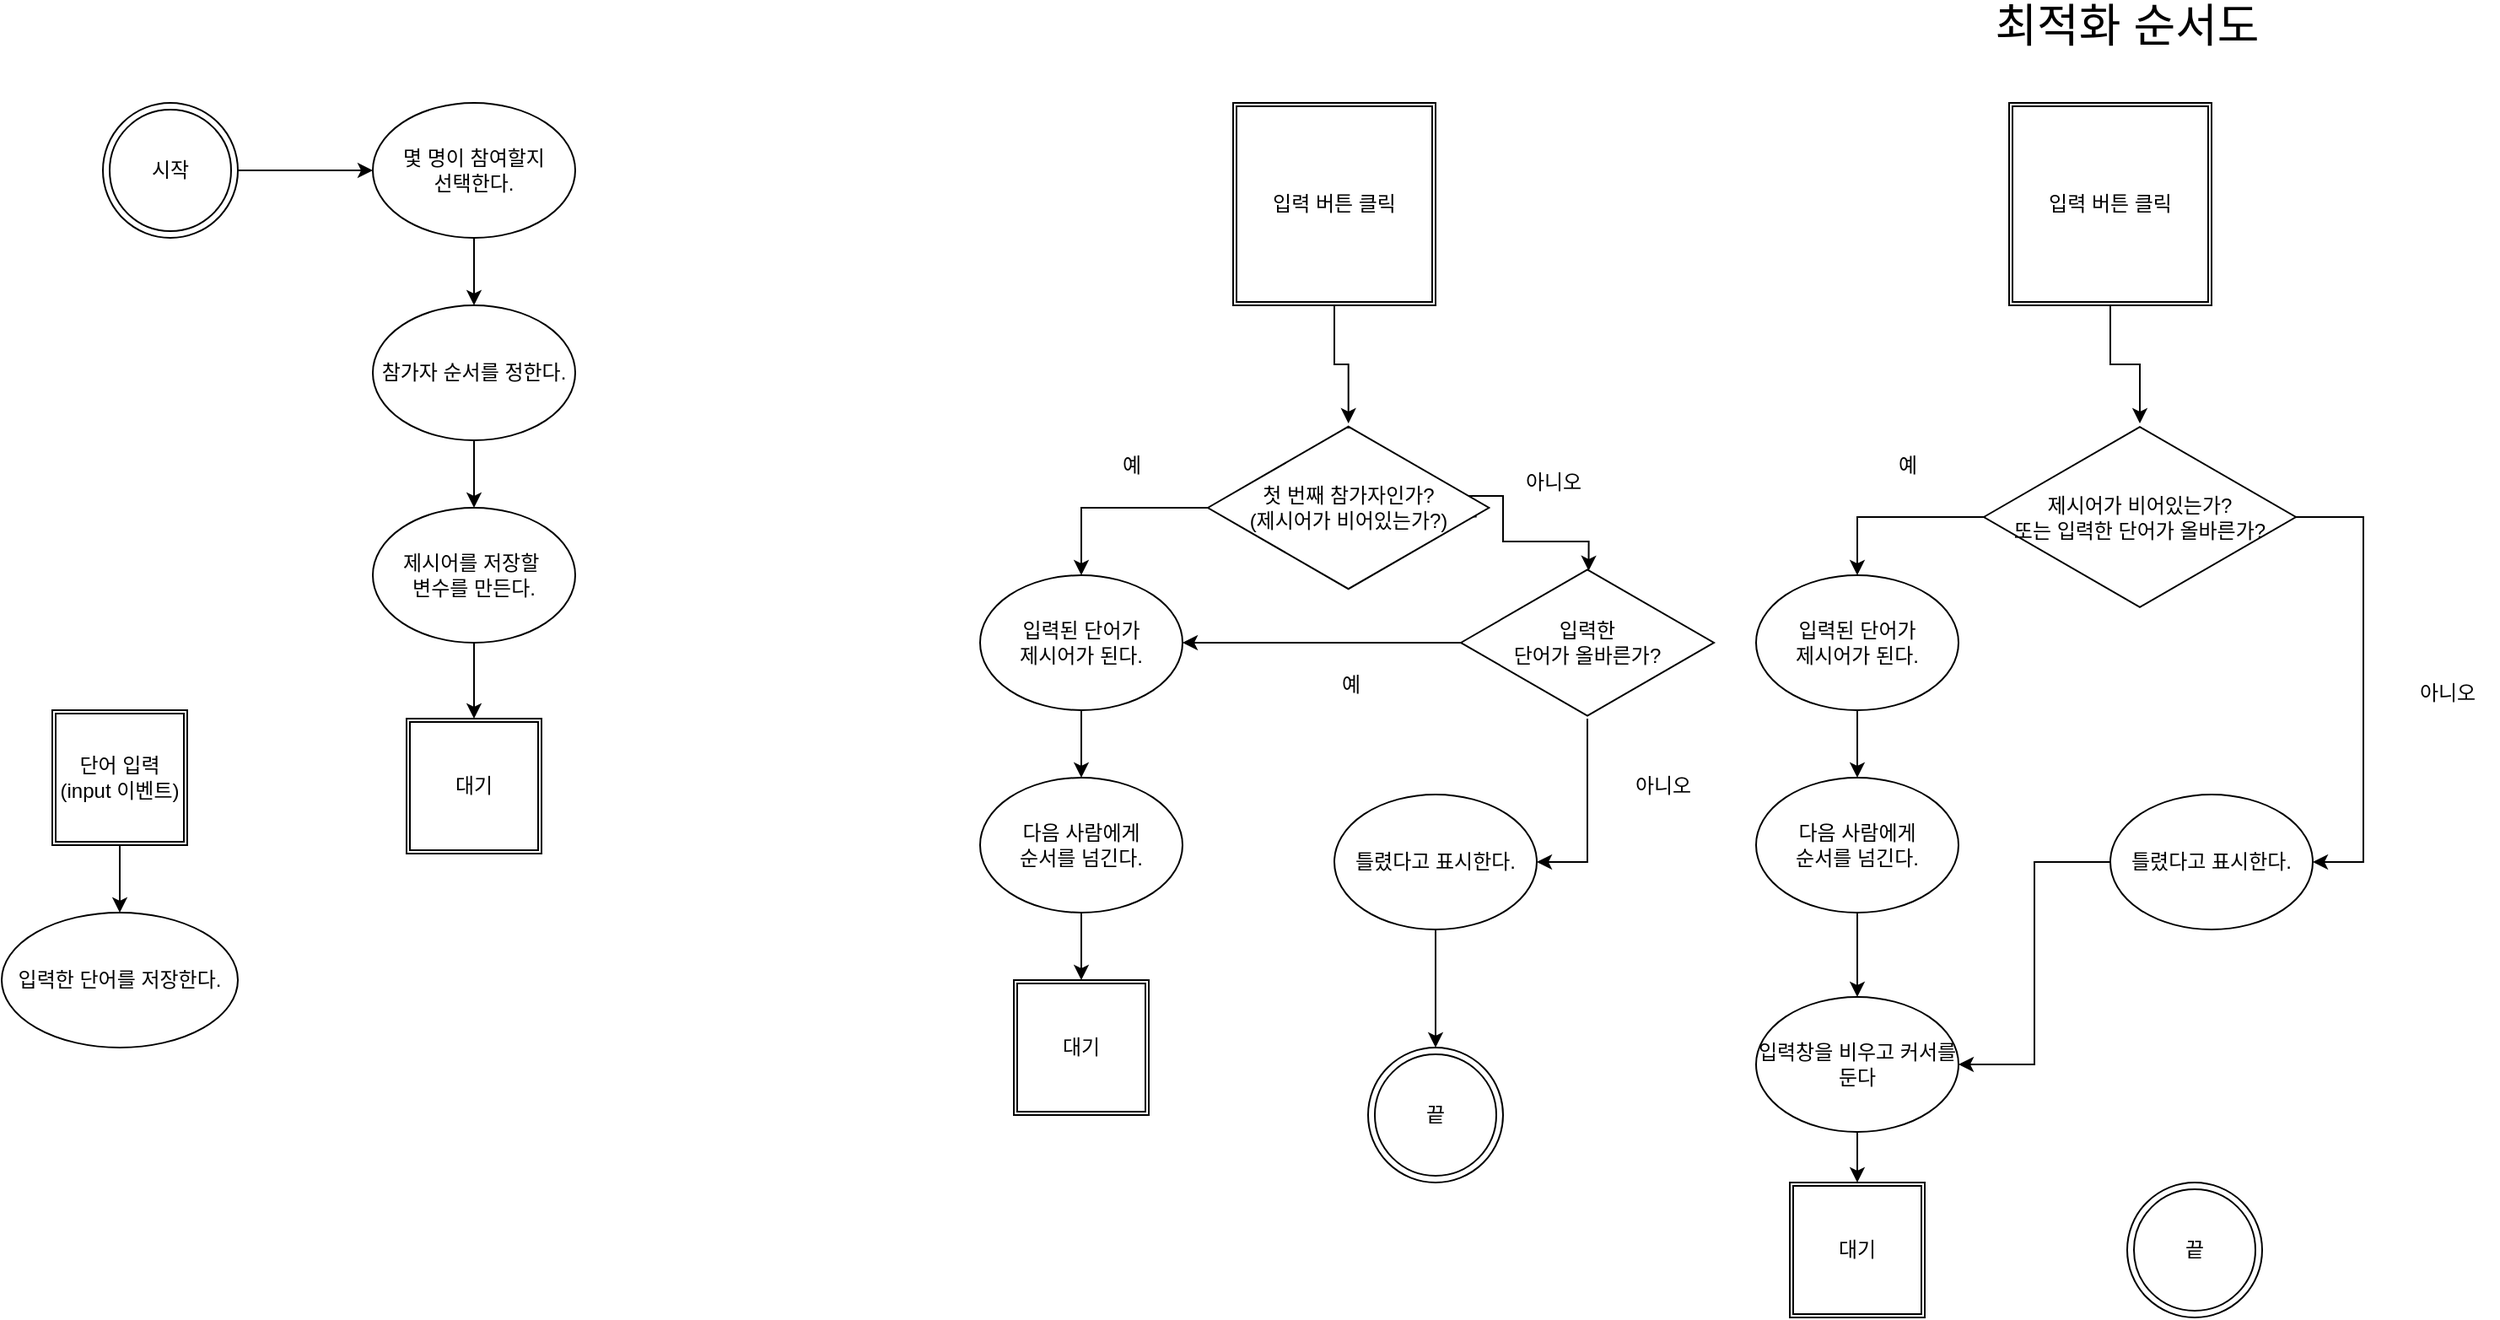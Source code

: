 <mxfile version="20.8.16" type="device"><diagram name="페이지-1" id="hhnUsWlGG7thCD_OxGaB"><mxGraphModel dx="470" dy="606" grid="1" gridSize="10" guides="1" tooltips="1" connect="1" arrows="1" fold="1" page="1" pageScale="1" pageWidth="827" pageHeight="1169" math="0" shadow="0"><root><mxCell id="0"/><mxCell id="1" parent="0"/><mxCell id="AY2iB4dKhF0vaGwf4jD6-5" value="" style="edgeStyle=orthogonalEdgeStyle;rounded=0;orthogonalLoop=1;jettySize=auto;html=1;" parent="1" source="AY2iB4dKhF0vaGwf4jD6-1" target="AY2iB4dKhF0vaGwf4jD6-3" edge="1"><mxGeometry relative="1" as="geometry"/></mxCell><mxCell id="AY2iB4dKhF0vaGwf4jD6-1" value="시작" style="ellipse;shape=doubleEllipse;whiteSpace=wrap;html=1;aspect=fixed;" parent="1" vertex="1"><mxGeometry x="80" y="80" width="80" height="80" as="geometry"/></mxCell><mxCell id="AY2iB4dKhF0vaGwf4jD6-40" value="" style="edgeStyle=orthogonalEdgeStyle;rounded=0;orthogonalLoop=1;jettySize=auto;html=1;" parent="1" source="AY2iB4dKhF0vaGwf4jD6-2" target="AY2iB4dKhF0vaGwf4jD6-39" edge="1"><mxGeometry relative="1" as="geometry"/></mxCell><mxCell id="AY2iB4dKhF0vaGwf4jD6-2" value="참가자 순서를 정한다." style="ellipse;whiteSpace=wrap;html=1;" parent="1" vertex="1"><mxGeometry x="240" y="200" width="120" height="80" as="geometry"/></mxCell><mxCell id="AY2iB4dKhF0vaGwf4jD6-6" value="" style="edgeStyle=orthogonalEdgeStyle;rounded=0;orthogonalLoop=1;jettySize=auto;html=1;" parent="1" source="AY2iB4dKhF0vaGwf4jD6-3" target="AY2iB4dKhF0vaGwf4jD6-2" edge="1"><mxGeometry relative="1" as="geometry"/></mxCell><mxCell id="AY2iB4dKhF0vaGwf4jD6-3" value="몇 명이 참여할지&lt;br&gt;선택한다." style="ellipse;whiteSpace=wrap;html=1;" parent="1" vertex="1"><mxGeometry x="240" y="80" width="120" height="80" as="geometry"/></mxCell><mxCell id="AY2iB4dKhF0vaGwf4jD6-4" value="대기" style="shape=ext;double=1;whiteSpace=wrap;html=1;aspect=fixed;" parent="1" vertex="1"><mxGeometry x="260" y="445" width="80" height="80" as="geometry"/></mxCell><mxCell id="AY2iB4dKhF0vaGwf4jD6-38" style="edgeStyle=orthogonalEdgeStyle;rounded=0;orthogonalLoop=1;jettySize=auto;html=1;" parent="1" source="AY2iB4dKhF0vaGwf4jD6-8" target="AY2iB4dKhF0vaGwf4jD6-22" edge="1"><mxGeometry relative="1" as="geometry"/></mxCell><mxCell id="AY2iB4dKhF0vaGwf4jD6-8" value="입력 버튼 클릭" style="shape=ext;double=1;whiteSpace=wrap;html=1;aspect=fixed;" parent="1" vertex="1"><mxGeometry x="750" y="80" width="120" height="120" as="geometry"/></mxCell><mxCell id="AY2iB4dKhF0vaGwf4jD6-14" value="" style="edgeStyle=orthogonalEdgeStyle;rounded=0;orthogonalLoop=1;jettySize=auto;html=1;" parent="1" source="AY2iB4dKhF0vaGwf4jD6-10" edge="1"><mxGeometry relative="1" as="geometry"><mxPoint x="660" y="480" as="targetPoint"/></mxGeometry></mxCell><mxCell id="AY2iB4dKhF0vaGwf4jD6-10" value="입력된 단어가&lt;br&gt;제시어가 된다." style="ellipse;whiteSpace=wrap;html=1;" parent="1" vertex="1"><mxGeometry x="600" y="360" width="120" height="80" as="geometry"/></mxCell><mxCell id="AY2iB4dKhF0vaGwf4jD6-16" value="예" style="text;html=1;strokeColor=none;fillColor=none;align=center;verticalAlign=middle;whiteSpace=wrap;rounded=0;" parent="1" vertex="1"><mxGeometry x="660" y="280" width="60" height="30" as="geometry"/></mxCell><mxCell id="AY2iB4dKhF0vaGwf4jD6-18" value="아니오" style="text;html=1;strokeColor=none;fillColor=none;align=center;verticalAlign=middle;whiteSpace=wrap;rounded=0;" parent="1" vertex="1"><mxGeometry x="910" y="290" width="60" height="30" as="geometry"/></mxCell><mxCell id="AY2iB4dKhF0vaGwf4jD6-20" value="끝" style="ellipse;shape=doubleEllipse;whiteSpace=wrap;html=1;aspect=fixed;" parent="1" vertex="1"><mxGeometry x="830" y="640" width="80" height="80" as="geometry"/></mxCell><mxCell id="AY2iB4dKhF0vaGwf4jD6-25" style="edgeStyle=orthogonalEdgeStyle;rounded=0;orthogonalLoop=1;jettySize=auto;html=1;entryX=0.5;entryY=0;entryDx=0;entryDy=0;" parent="1" source="AY2iB4dKhF0vaGwf4jD6-22" target="AY2iB4dKhF0vaGwf4jD6-10" edge="1"><mxGeometry relative="1" as="geometry"/></mxCell><mxCell id="AY2iB4dKhF0vaGwf4jD6-30" style="edgeStyle=orthogonalEdgeStyle;rounded=0;orthogonalLoop=1;jettySize=auto;html=1;entryX=0.505;entryY=0.027;entryDx=0;entryDy=0;entryPerimeter=0;exitX=0.956;exitY=0.553;exitDx=0;exitDy=0;exitPerimeter=0;" parent="1" source="AY2iB4dKhF0vaGwf4jD6-22" target="AY2iB4dKhF0vaGwf4jD6-24" edge="1"><mxGeometry relative="1" as="geometry"><mxPoint x="960" y="315" as="targetPoint"/><Array as="points"><mxPoint x="878" y="313"/><mxPoint x="910" y="313"/><mxPoint x="910" y="340"/><mxPoint x="961" y="340"/></Array></mxGeometry></mxCell><mxCell id="AY2iB4dKhF0vaGwf4jD6-22" value="첫 번째 참가자인가?&lt;br&gt;(제시어가 비어있는가?)" style="html=1;whiteSpace=wrap;aspect=fixed;shape=isoRectangle;" parent="1" vertex="1"><mxGeometry x="735" y="270" width="166.67" height="100" as="geometry"/></mxCell><mxCell id="AY2iB4dKhF0vaGwf4jD6-27" style="edgeStyle=orthogonalEdgeStyle;rounded=0;orthogonalLoop=1;jettySize=auto;html=1;entryX=1;entryY=0.5;entryDx=0;entryDy=0;" parent="1" source="AY2iB4dKhF0vaGwf4jD6-24" target="AY2iB4dKhF0vaGwf4jD6-10" edge="1"><mxGeometry relative="1" as="geometry"/></mxCell><mxCell id="AY2iB4dKhF0vaGwf4jD6-35" style="edgeStyle=orthogonalEdgeStyle;rounded=0;orthogonalLoop=1;jettySize=auto;html=1;entryX=1;entryY=0.5;entryDx=0;entryDy=0;" parent="1" source="AY2iB4dKhF0vaGwf4jD6-24" target="AY2iB4dKhF0vaGwf4jD6-34" edge="1"><mxGeometry relative="1" as="geometry"/></mxCell><mxCell id="AY2iB4dKhF0vaGwf4jD6-24" value="입력한 &lt;br&gt;단어가 올바른가?" style="html=1;whiteSpace=wrap;aspect=fixed;shape=isoRectangle;" parent="1" vertex="1"><mxGeometry x="885" y="355" width="150" height="90" as="geometry"/></mxCell><mxCell id="AY2iB4dKhF0vaGwf4jD6-31" value="" style="edgeStyle=orthogonalEdgeStyle;rounded=0;orthogonalLoop=1;jettySize=auto;html=1;" parent="1" source="AY2iB4dKhF0vaGwf4jD6-26" edge="1"><mxGeometry relative="1" as="geometry"><mxPoint x="660" y="600" as="targetPoint"/></mxGeometry></mxCell><mxCell id="AY2iB4dKhF0vaGwf4jD6-26" value="다음 사람에게&lt;br&gt;순서를 넘긴다." style="ellipse;whiteSpace=wrap;html=1;" parent="1" vertex="1"><mxGeometry x="600" y="480" width="120" height="80" as="geometry"/></mxCell><mxCell id="AY2iB4dKhF0vaGwf4jD6-28" value="예" style="text;html=1;strokeColor=none;fillColor=none;align=center;verticalAlign=middle;whiteSpace=wrap;rounded=0;" parent="1" vertex="1"><mxGeometry x="790" y="410" width="60" height="30" as="geometry"/></mxCell><mxCell id="AY2iB4dKhF0vaGwf4jD6-32" value="대기" style="shape=ext;double=1;whiteSpace=wrap;html=1;aspect=fixed;" parent="1" vertex="1"><mxGeometry x="620" y="600" width="80" height="80" as="geometry"/></mxCell><mxCell id="AY2iB4dKhF0vaGwf4jD6-36" style="edgeStyle=orthogonalEdgeStyle;rounded=0;orthogonalLoop=1;jettySize=auto;html=1;entryX=0.5;entryY=0;entryDx=0;entryDy=0;" parent="1" source="AY2iB4dKhF0vaGwf4jD6-34" target="AY2iB4dKhF0vaGwf4jD6-20" edge="1"><mxGeometry relative="1" as="geometry"/></mxCell><mxCell id="AY2iB4dKhF0vaGwf4jD6-34" value="틀렸다고 표시한다." style="ellipse;whiteSpace=wrap;html=1;" parent="1" vertex="1"><mxGeometry x="810" y="490" width="120" height="80" as="geometry"/></mxCell><mxCell id="AY2iB4dKhF0vaGwf4jD6-37" value="아니오" style="text;html=1;strokeColor=none;fillColor=none;align=center;verticalAlign=middle;whiteSpace=wrap;rounded=0;" parent="1" vertex="1"><mxGeometry x="975" y="470" width="60" height="30" as="geometry"/></mxCell><mxCell id="AY2iB4dKhF0vaGwf4jD6-41" value="" style="edgeStyle=orthogonalEdgeStyle;rounded=0;orthogonalLoop=1;jettySize=auto;html=1;" parent="1" source="AY2iB4dKhF0vaGwf4jD6-39" target="AY2iB4dKhF0vaGwf4jD6-4" edge="1"><mxGeometry relative="1" as="geometry"/></mxCell><mxCell id="AY2iB4dKhF0vaGwf4jD6-39" value="제시어를 저장할&amp;nbsp;&lt;br&gt;변수를 만든다." style="ellipse;whiteSpace=wrap;html=1;" parent="1" vertex="1"><mxGeometry x="240" y="320" width="120" height="80" as="geometry"/></mxCell><mxCell id="AY2iB4dKhF0vaGwf4jD6-44" value="" style="edgeStyle=orthogonalEdgeStyle;rounded=0;orthogonalLoop=1;jettySize=auto;html=1;" parent="1" source="AY2iB4dKhF0vaGwf4jD6-42" target="AY2iB4dKhF0vaGwf4jD6-43" edge="1"><mxGeometry relative="1" as="geometry"/></mxCell><mxCell id="AY2iB4dKhF0vaGwf4jD6-42" value="단어 입력&lt;br&gt;(input 이벤트)" style="shape=ext;double=1;whiteSpace=wrap;html=1;aspect=fixed;" parent="1" vertex="1"><mxGeometry x="50" y="440" width="80" height="80" as="geometry"/></mxCell><mxCell id="AY2iB4dKhF0vaGwf4jD6-43" value="입력한 단어를 저장한다." style="ellipse;whiteSpace=wrap;html=1;" parent="1" vertex="1"><mxGeometry x="20" y="560" width="140" height="80" as="geometry"/></mxCell><mxCell id="zWKmipfDDbKPTmu-bRtN-1" value="최적화 순서도" style="text;html=1;strokeColor=none;fillColor=none;align=center;verticalAlign=middle;whiteSpace=wrap;rounded=0;fontSize=27;" parent="1" vertex="1"><mxGeometry x="1160" y="20" width="240" height="30" as="geometry"/></mxCell><mxCell id="zWKmipfDDbKPTmu-bRtN-2" style="edgeStyle=orthogonalEdgeStyle;rounded=0;orthogonalLoop=1;jettySize=auto;html=1;" parent="1" source="zWKmipfDDbKPTmu-bRtN-3" target="zWKmipfDDbKPTmu-bRtN-11" edge="1"><mxGeometry relative="1" as="geometry"/></mxCell><mxCell id="zWKmipfDDbKPTmu-bRtN-3" value="입력 버튼 클릭" style="shape=ext;double=1;whiteSpace=wrap;html=1;aspect=fixed;" parent="1" vertex="1"><mxGeometry x="1210" y="80" width="120" height="120" as="geometry"/></mxCell><mxCell id="zWKmipfDDbKPTmu-bRtN-4" value="" style="edgeStyle=orthogonalEdgeStyle;rounded=0;orthogonalLoop=1;jettySize=auto;html=1;" parent="1" source="zWKmipfDDbKPTmu-bRtN-5" edge="1"><mxGeometry relative="1" as="geometry"><mxPoint x="1120" y="480" as="targetPoint"/></mxGeometry></mxCell><mxCell id="zWKmipfDDbKPTmu-bRtN-5" value="입력된 단어가&lt;br&gt;제시어가 된다." style="ellipse;whiteSpace=wrap;html=1;" parent="1" vertex="1"><mxGeometry x="1060" y="360" width="120" height="80" as="geometry"/></mxCell><mxCell id="zWKmipfDDbKPTmu-bRtN-6" value="예" style="text;html=1;strokeColor=none;fillColor=none;align=center;verticalAlign=middle;whiteSpace=wrap;rounded=0;" parent="1" vertex="1"><mxGeometry x="1120" y="280" width="60" height="30" as="geometry"/></mxCell><mxCell id="zWKmipfDDbKPTmu-bRtN-7" value="아니오" style="text;html=1;strokeColor=none;fillColor=none;align=center;verticalAlign=middle;whiteSpace=wrap;rounded=0;" parent="1" vertex="1"><mxGeometry x="1440" y="415" width="60" height="30" as="geometry"/></mxCell><mxCell id="zWKmipfDDbKPTmu-bRtN-8" value="끝" style="ellipse;shape=doubleEllipse;whiteSpace=wrap;html=1;aspect=fixed;" parent="1" vertex="1"><mxGeometry x="1280" y="720" width="80" height="80" as="geometry"/></mxCell><mxCell id="zWKmipfDDbKPTmu-bRtN-9" style="edgeStyle=orthogonalEdgeStyle;rounded=0;orthogonalLoop=1;jettySize=auto;html=1;entryX=0.5;entryY=0;entryDx=0;entryDy=0;" parent="1" source="zWKmipfDDbKPTmu-bRtN-11" target="zWKmipfDDbKPTmu-bRtN-5" edge="1"><mxGeometry relative="1" as="geometry"/></mxCell><mxCell id="zWKmipfDDbKPTmu-bRtN-22" style="edgeStyle=orthogonalEdgeStyle;rounded=0;orthogonalLoop=1;jettySize=auto;html=1;fontSize=27;entryX=1;entryY=0.5;entryDx=0;entryDy=0;" parent="1" source="zWKmipfDDbKPTmu-bRtN-11" target="zWKmipfDDbKPTmu-bRtN-20" edge="1"><mxGeometry relative="1" as="geometry"><mxPoint x="1420" y="520" as="targetPoint"/><Array as="points"><mxPoint x="1420" y="326"/><mxPoint x="1420" y="530"/></Array></mxGeometry></mxCell><mxCell id="zWKmipfDDbKPTmu-bRtN-11" value="제시어가 비어있는가?&lt;br&gt;또는 입력한 단어가 올바른가?" style="html=1;whiteSpace=wrap;aspect=fixed;shape=isoRectangle;" parent="1" vertex="1"><mxGeometry x="1195" y="270" width="185" height="111" as="geometry"/></mxCell><mxCell id="zWKmipfDDbKPTmu-bRtN-15" value="" style="edgeStyle=orthogonalEdgeStyle;rounded=0;orthogonalLoop=1;jettySize=auto;html=1;entryX=0.5;entryY=0;entryDx=0;entryDy=0;" parent="1" source="zWKmipfDDbKPTmu-bRtN-16" target="zWKmipfDDbKPTmu-bRtN-23" edge="1"><mxGeometry relative="1" as="geometry"><mxPoint x="1120" y="600" as="targetPoint"/></mxGeometry></mxCell><mxCell id="zWKmipfDDbKPTmu-bRtN-16" value="다음 사람에게&lt;br&gt;순서를 넘긴다." style="ellipse;whiteSpace=wrap;html=1;" parent="1" vertex="1"><mxGeometry x="1060" y="480" width="120" height="80" as="geometry"/></mxCell><mxCell id="zWKmipfDDbKPTmu-bRtN-18" value="대기" style="shape=ext;double=1;whiteSpace=wrap;html=1;aspect=fixed;" parent="1" vertex="1"><mxGeometry x="1080" y="720" width="80" height="80" as="geometry"/></mxCell><mxCell id="zWKmipfDDbKPTmu-bRtN-19" style="edgeStyle=orthogonalEdgeStyle;rounded=0;orthogonalLoop=1;jettySize=auto;html=1;entryX=1;entryY=0.5;entryDx=0;entryDy=0;" parent="1" source="zWKmipfDDbKPTmu-bRtN-20" target="zWKmipfDDbKPTmu-bRtN-23" edge="1"><mxGeometry relative="1" as="geometry"><mxPoint x="1260" y="630" as="targetPoint"/></mxGeometry></mxCell><mxCell id="zWKmipfDDbKPTmu-bRtN-20" value="틀렸다고 표시한다." style="ellipse;whiteSpace=wrap;html=1;" parent="1" vertex="1"><mxGeometry x="1270" y="490" width="120" height="80" as="geometry"/></mxCell><mxCell id="zWKmipfDDbKPTmu-bRtN-24" value="" style="edgeStyle=orthogonalEdgeStyle;rounded=0;orthogonalLoop=1;jettySize=auto;html=1;fontSize=27;" parent="1" source="zWKmipfDDbKPTmu-bRtN-23" target="zWKmipfDDbKPTmu-bRtN-18" edge="1"><mxGeometry relative="1" as="geometry"/></mxCell><mxCell id="zWKmipfDDbKPTmu-bRtN-23" value="입력창을 비우고 커서를 둔다" style="ellipse;whiteSpace=wrap;html=1;" parent="1" vertex="1"><mxGeometry x="1060" y="610" width="120" height="80" as="geometry"/></mxCell></root></mxGraphModel></diagram></mxfile>